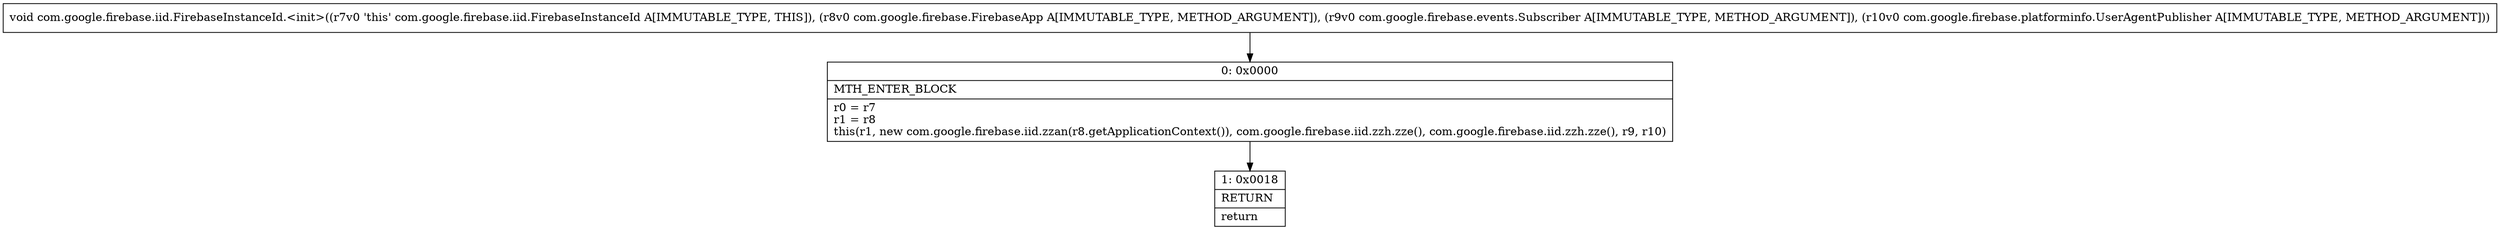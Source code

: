 digraph "CFG forcom.google.firebase.iid.FirebaseInstanceId.\<init\>(Lcom\/google\/firebase\/FirebaseApp;Lcom\/google\/firebase\/events\/Subscriber;Lcom\/google\/firebase\/platforminfo\/UserAgentPublisher;)V" {
Node_0 [shape=record,label="{0\:\ 0x0000|MTH_ENTER_BLOCK\l|r0 = r7\lr1 = r8\lthis(r1, new com.google.firebase.iid.zzan(r8.getApplicationContext()), com.google.firebase.iid.zzh.zze(), com.google.firebase.iid.zzh.zze(), r9, r10)\l}"];
Node_1 [shape=record,label="{1\:\ 0x0018|RETURN\l|return\l}"];
MethodNode[shape=record,label="{void com.google.firebase.iid.FirebaseInstanceId.\<init\>((r7v0 'this' com.google.firebase.iid.FirebaseInstanceId A[IMMUTABLE_TYPE, THIS]), (r8v0 com.google.firebase.FirebaseApp A[IMMUTABLE_TYPE, METHOD_ARGUMENT]), (r9v0 com.google.firebase.events.Subscriber A[IMMUTABLE_TYPE, METHOD_ARGUMENT]), (r10v0 com.google.firebase.platforminfo.UserAgentPublisher A[IMMUTABLE_TYPE, METHOD_ARGUMENT])) }"];
MethodNode -> Node_0;
Node_0 -> Node_1;
}

